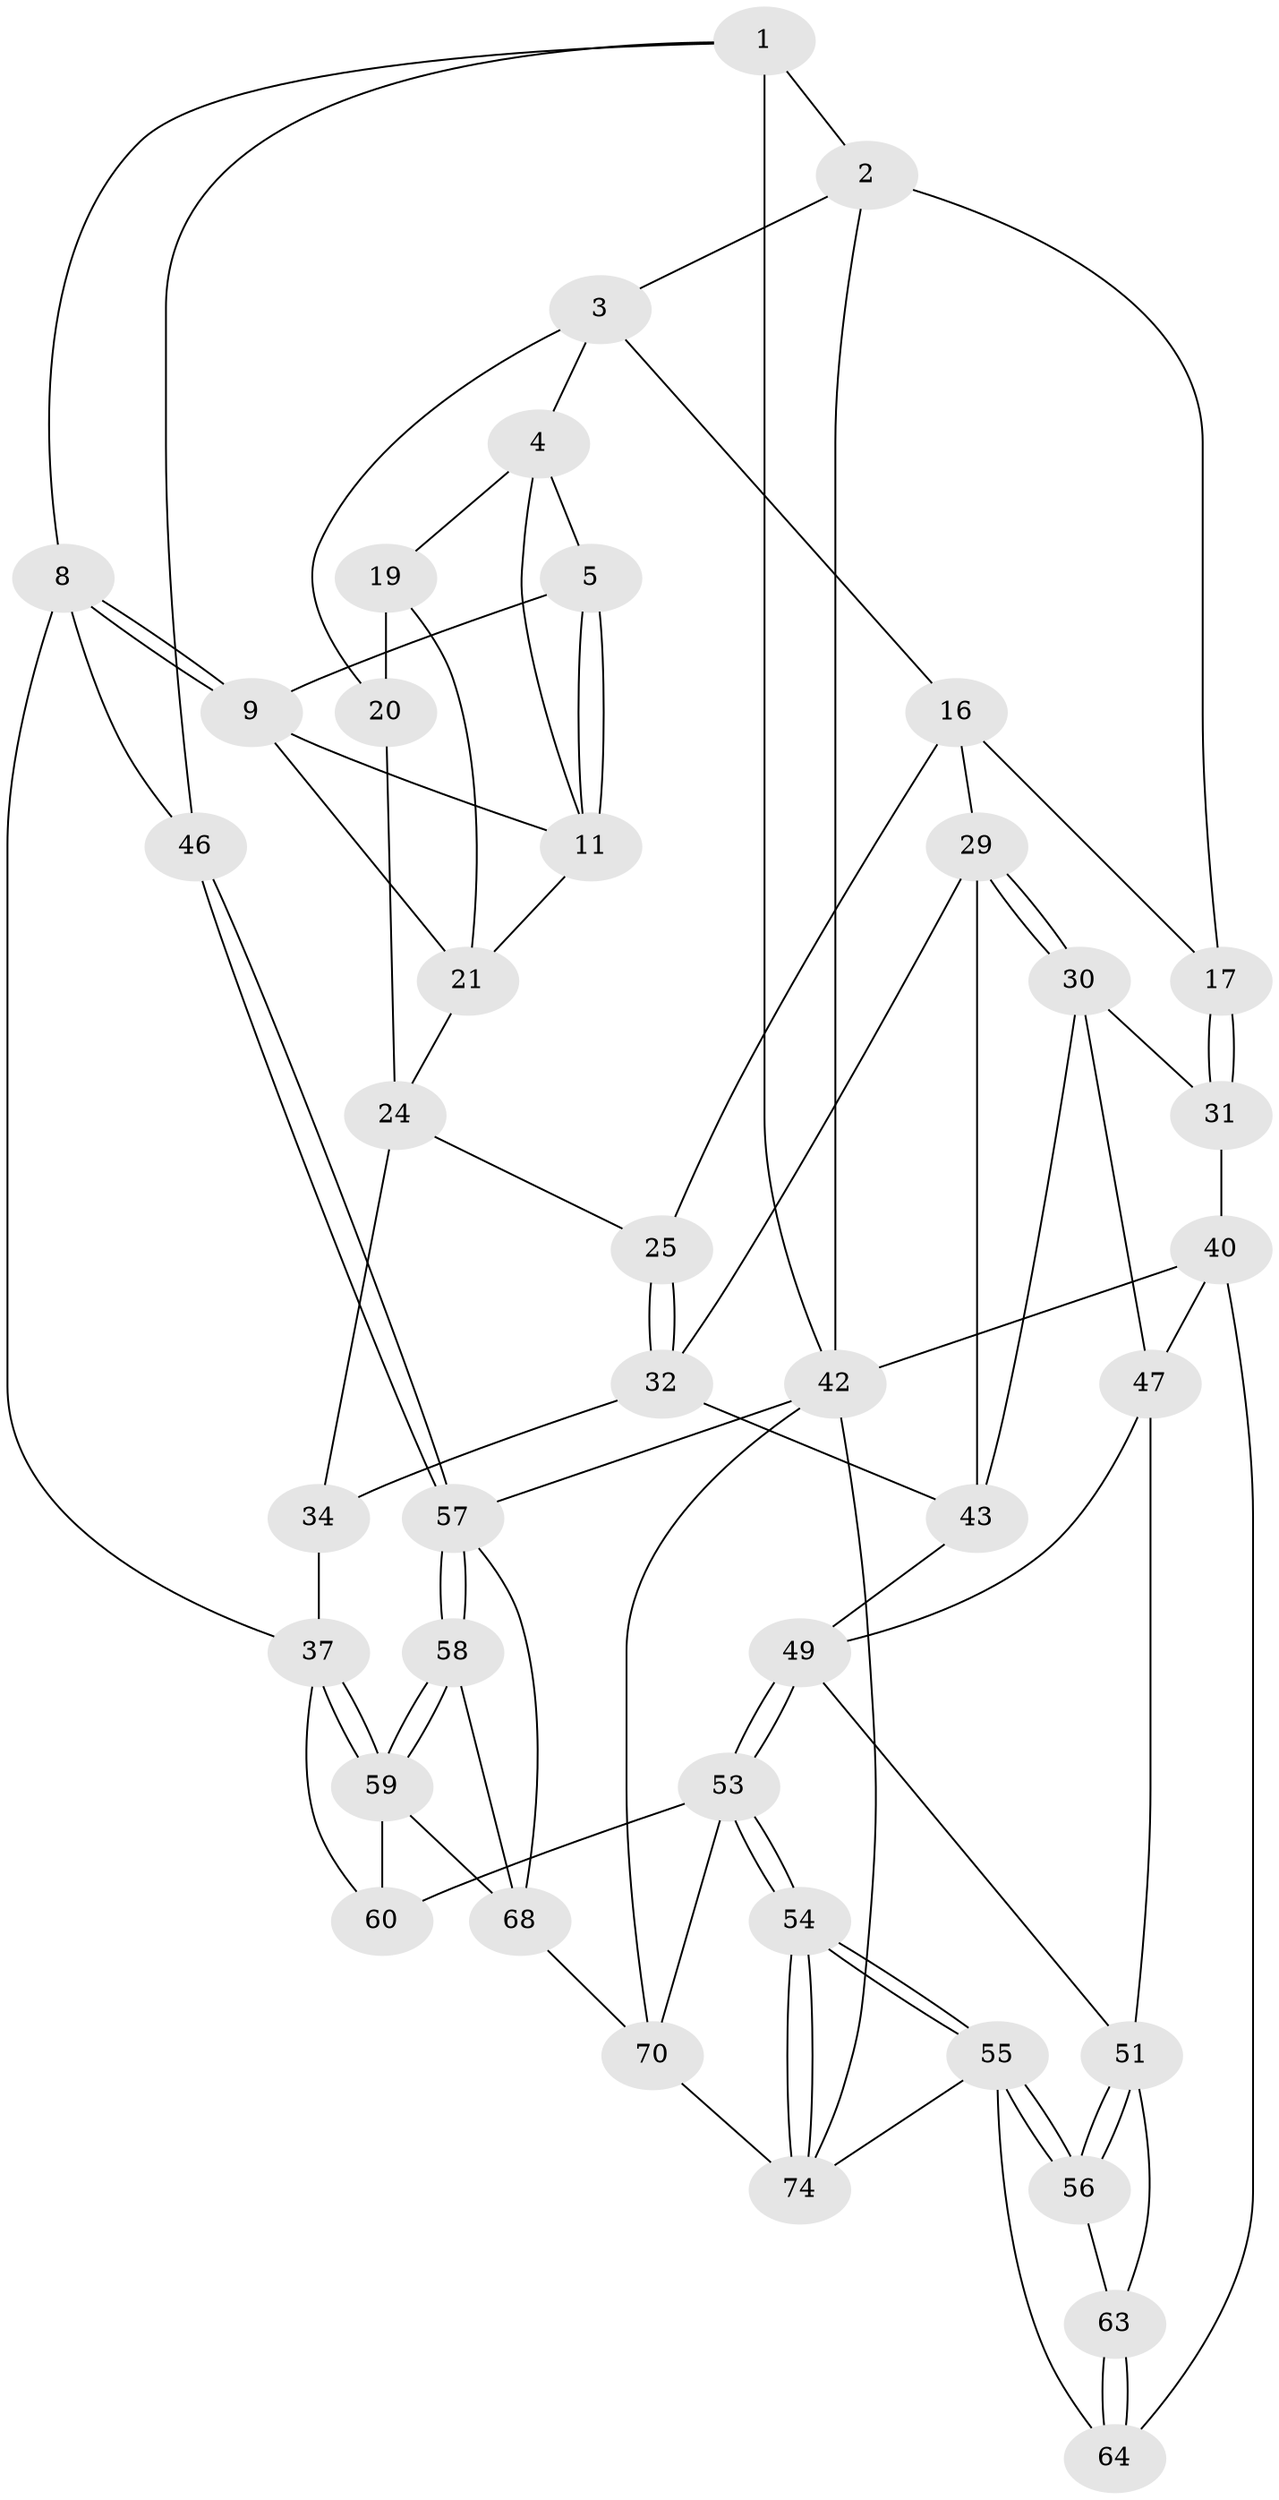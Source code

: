 // original degree distribution, {3: 0.02666666666666667, 4: 0.26666666666666666, 5: 0.48, 6: 0.22666666666666666}
// Generated by graph-tools (version 1.1) at 2025/42/03/06/25 10:42:29]
// undirected, 41 vertices, 92 edges
graph export_dot {
graph [start="1"]
  node [color=gray90,style=filled];
  1 [pos="+0.7670538439232266+0",super="+7"];
  2 [pos="+0.35207994675520804+0",super="+10"];
  3 [pos="+0.3966591524385683+0",super="+15"];
  4 [pos="+0.5177592438471695+0.030100521232462",super="+13"];
  5 [pos="+0.6159361835462412+0.04278223926567686",super="+6"];
  8 [pos="+0.9089484275697985+0.2493609627689596",super="+36"];
  9 [pos="+0.8450786081808447+0.22102624714483918",super="+14"];
  11 [pos="+0.6323874692134378+0.13481357360040097",super="+12"];
  16 [pos="+0.23317625518879825+0.2333741695362603",super="+26"];
  17 [pos="+0.09860245505554688+0.15635312489182568",super="+18"];
  19 [pos="+0.48597133898180456+0.13109951344641194",super="+22"];
  20 [pos="+0.43206732112230617+0.10130149034304621",super="+23"];
  21 [pos="+0.5432883278503289+0.22374711083023682",super="+27"];
  24 [pos="+0.3772683003047519+0.2994788337186781",super="+28"];
  25 [pos="+0.3614907861694472+0.3008278057572832"];
  29 [pos="+0.19950321463370965+0.3421965060434924",super="+33"];
  30 [pos="+0.13475844328672973+0.47302502116993694",super="+44"];
  31 [pos="+0.06757994257487342+0.45279555399291016",super="+39"];
  32 [pos="+0.3210471240285522+0.43741094016375864",super="+35"];
  34 [pos="+0.5753001466953399+0.5008535967339156"];
  37 [pos="+0.739253867265262+0.5766082715093528",super="+38"];
  40 [pos="+0+0.6725426249284753",super="+41"];
  42 [pos="+0+1",super="+72"];
  43 [pos="+0.25321942601024566+0.4857641429971875",super="+45"];
  46 [pos="+1+0.5974851095690048"];
  47 [pos="+0.16593940821316255+0.5300159390180662",super="+48"];
  49 [pos="+0.4194107450103965+0.6905483654824817",super="+50"];
  51 [pos="+0.2080888515429328+0.623016005020295",super="+52"];
  53 [pos="+0.4230912275882649+0.8035836997939363",super="+61"];
  54 [pos="+0.40471348801369095+0.831945510237261"];
  55 [pos="+0.3702407033653886+0.836089444922054",super="+66"];
  56 [pos="+0.1944801890085134+0.7332856116989029"];
  57 [pos="+1+0.6259070480564757",super="+71"];
  58 [pos="+1+0.6458267614591763"];
  59 [pos="+0.9384885473635778+0.6553939489060643",super="+62"];
  60 [pos="+0.7274688933081653+0.7001832204647384"];
  63 [pos="+0.12056310355143453+0.7448655236268336",super="+65"];
  64 [pos="+0.031956577086739546+0.9388140026554592",super="+67"];
  68 [pos="+0.8614307207995088+0.7824924147618187",super="+69"];
  70 [pos="+0.6913188451216834+0.8517583369836562",super="+73"];
  74 [pos="+0.4771260758355766+1",super="+75"];
  1 -- 2 [weight=2];
  1 -- 8;
  1 -- 46;
  1 -- 42;
  2 -- 3;
  2 -- 42;
  2 -- 17;
  3 -- 4;
  3 -- 16;
  3 -- 20;
  4 -- 5;
  4 -- 19;
  4 -- 11;
  5 -- 11;
  5 -- 11;
  5 -- 9;
  8 -- 9;
  8 -- 9;
  8 -- 37;
  8 -- 46;
  9 -- 11;
  9 -- 21;
  11 -- 21;
  16 -- 17;
  16 -- 25;
  16 -- 29;
  17 -- 31 [weight=2];
  17 -- 31;
  19 -- 20 [weight=2];
  19 -- 21;
  20 -- 24;
  21 -- 24;
  24 -- 25;
  24 -- 34;
  25 -- 32;
  25 -- 32;
  29 -- 30;
  29 -- 30;
  29 -- 32;
  29 -- 43;
  30 -- 31;
  30 -- 43;
  30 -- 47;
  31 -- 40;
  32 -- 34;
  32 -- 43;
  34 -- 37;
  37 -- 59;
  37 -- 59;
  37 -- 60;
  40 -- 47;
  40 -- 42;
  40 -- 64;
  42 -- 57;
  42 -- 70;
  42 -- 74;
  43 -- 49;
  46 -- 57;
  46 -- 57;
  47 -- 49;
  47 -- 51;
  49 -- 53;
  49 -- 53;
  49 -- 51;
  51 -- 56;
  51 -- 56;
  51 -- 63;
  53 -- 54;
  53 -- 54;
  53 -- 60;
  53 -- 70;
  54 -- 55;
  54 -- 55;
  54 -- 74;
  54 -- 74;
  55 -- 56;
  55 -- 56;
  55 -- 64;
  55 -- 74;
  56 -- 63;
  57 -- 58;
  57 -- 58;
  57 -- 68;
  58 -- 59;
  58 -- 59;
  58 -- 68;
  59 -- 60;
  59 -- 68;
  63 -- 64 [weight=2];
  63 -- 64;
  68 -- 70;
  70 -- 74;
}
